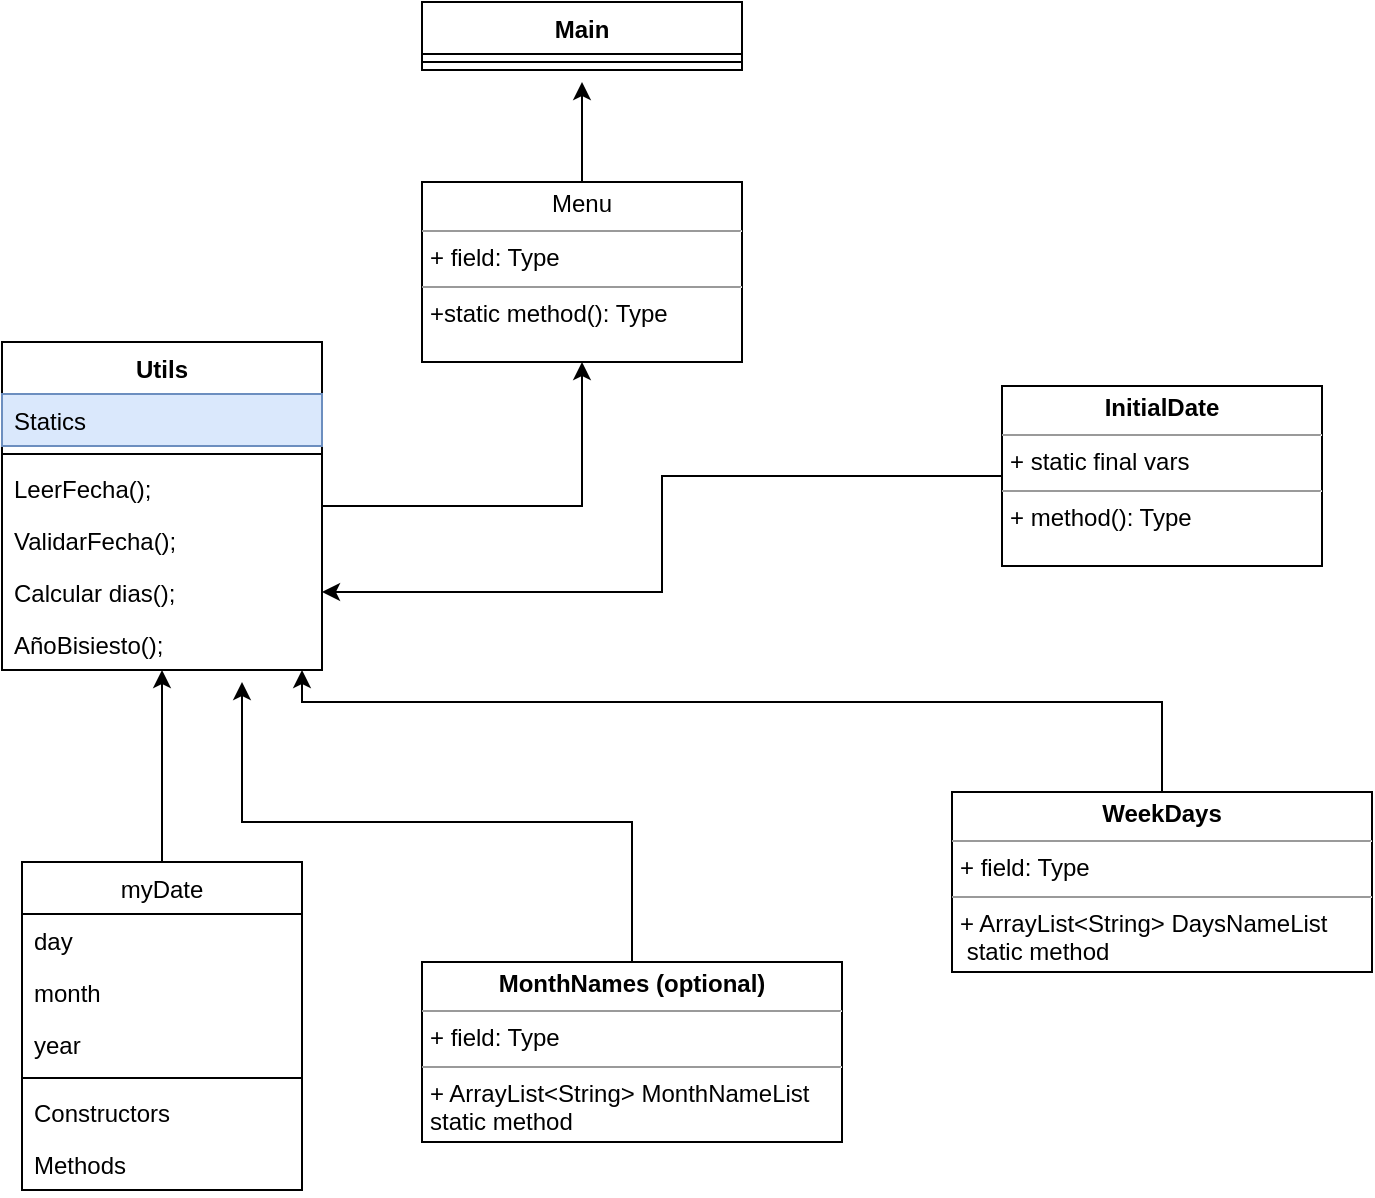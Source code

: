 <mxfile version="13.8.0" type="device"><diagram id="Yusbayh3Codx7QAvmrFC" name="Page-1"><mxGraphModel dx="1422" dy="791" grid="1" gridSize="10" guides="1" tooltips="1" connect="1" arrows="1" fold="1" page="1" pageScale="1" pageWidth="827" pageHeight="1169" math="0" shadow="0"><root><mxCell id="0"/><mxCell id="1" parent="0"/><mxCell id="8kk6rOd7ApocUGagkyp9-22" value="Main" style="swimlane;fontStyle=1;align=center;verticalAlign=top;childLayout=stackLayout;horizontal=1;startSize=26;horizontalStack=0;resizeParent=1;resizeParentMax=0;resizeLast=0;collapsible=1;marginBottom=0;" parent="1" vertex="1"><mxGeometry x="330" y="100" width="160" height="34" as="geometry"/></mxCell><mxCell id="8kk6rOd7ApocUGagkyp9-24" value="" style="line;strokeWidth=1;fillColor=none;align=left;verticalAlign=middle;spacingTop=-1;spacingLeft=3;spacingRight=3;rotatable=0;labelPosition=right;points=[];portConstraint=eastwest;" parent="8kk6rOd7ApocUGagkyp9-22" vertex="1"><mxGeometry y="26" width="160" height="8" as="geometry"/></mxCell><mxCell id="YvzYND5MpJQrdYVGZHQ5-10" style="edgeStyle=orthogonalEdgeStyle;rounded=0;orthogonalLoop=1;jettySize=auto;html=1;" edge="1" parent="1" source="YvzYND5MpJQrdYVGZHQ5-3"><mxGeometry relative="1" as="geometry"><mxPoint x="410" y="140" as="targetPoint"/></mxGeometry></mxCell><mxCell id="YvzYND5MpJQrdYVGZHQ5-3" value="&lt;p style=&quot;margin: 0px ; margin-top: 4px ; text-align: center&quot;&gt;Menu&lt;/p&gt;&lt;hr size=&quot;1&quot;&gt;&lt;p style=&quot;margin: 0px ; margin-left: 4px&quot;&gt;+ field: Type&lt;/p&gt;&lt;hr size=&quot;1&quot;&gt;&lt;p style=&quot;margin: 0px ; margin-left: 4px&quot;&gt;+static method(): Type&lt;/p&gt;" style="verticalAlign=top;align=left;overflow=fill;fontSize=12;fontFamily=Helvetica;html=1;" vertex="1" parent="1"><mxGeometry x="330" y="190" width="160" height="90" as="geometry"/></mxCell><mxCell id="YvzYND5MpJQrdYVGZHQ5-8" style="edgeStyle=orthogonalEdgeStyle;rounded=0;orthogonalLoop=1;jettySize=auto;html=1;entryX=1;entryY=0.5;entryDx=0;entryDy=0;" edge="1" parent="1" source="YvzYND5MpJQrdYVGZHQ5-4" target="8kk6rOd7ApocUGagkyp9-20"><mxGeometry relative="1" as="geometry"/></mxCell><mxCell id="YvzYND5MpJQrdYVGZHQ5-4" value="&lt;p style=&quot;margin: 0px ; margin-top: 4px ; text-align: center&quot;&gt;&lt;b&gt;InitialDate&lt;/b&gt;&lt;/p&gt;&lt;hr size=&quot;1&quot;&gt;&lt;p style=&quot;margin: 0px ; margin-left: 4px&quot;&gt;+ static final vars&lt;br&gt;&lt;/p&gt;&lt;hr size=&quot;1&quot;&gt;&lt;p style=&quot;margin: 0px ; margin-left: 4px&quot;&gt;+ method(): Type&lt;/p&gt;" style="verticalAlign=top;align=left;overflow=fill;fontSize=12;fontFamily=Helvetica;html=1;" vertex="1" parent="1"><mxGeometry x="620" y="292" width="160" height="90" as="geometry"/></mxCell><mxCell id="YvzYND5MpJQrdYVGZHQ5-7" style="edgeStyle=orthogonalEdgeStyle;rounded=0;orthogonalLoop=1;jettySize=auto;html=1;entryX=0.5;entryY=1;entryDx=0;entryDy=0;" edge="1" parent="1" source="8kk6rOd7ApocUGagkyp9-4" target="8kk6rOd7ApocUGagkyp9-14"><mxGeometry relative="1" as="geometry"/></mxCell><mxCell id="8kk6rOd7ApocUGagkyp9-4" value="myDate" style="swimlane;fontStyle=0;childLayout=stackLayout;horizontal=1;startSize=26;fillColor=none;horizontalStack=0;resizeParent=1;resizeParentMax=0;resizeLast=0;collapsible=1;marginBottom=0;" parent="1" vertex="1"><mxGeometry x="130" y="530" width="140" height="164" as="geometry"/></mxCell><mxCell id="8kk6rOd7ApocUGagkyp9-5" value="day" style="text;strokeColor=none;fillColor=none;align=left;verticalAlign=top;spacingLeft=4;spacingRight=4;overflow=hidden;rotatable=0;points=[[0,0.5],[1,0.5]];portConstraint=eastwest;" parent="8kk6rOd7ApocUGagkyp9-4" vertex="1"><mxGeometry y="26" width="140" height="26" as="geometry"/></mxCell><mxCell id="8kk6rOd7ApocUGagkyp9-6" value="month" style="text;strokeColor=none;fillColor=none;align=left;verticalAlign=top;spacingLeft=4;spacingRight=4;overflow=hidden;rotatable=0;points=[[0,0.5],[1,0.5]];portConstraint=eastwest;" parent="8kk6rOd7ApocUGagkyp9-4" vertex="1"><mxGeometry y="52" width="140" height="26" as="geometry"/></mxCell><mxCell id="8kk6rOd7ApocUGagkyp9-7" value="year" style="text;strokeColor=none;fillColor=none;align=left;verticalAlign=top;spacingLeft=4;spacingRight=4;overflow=hidden;rotatable=0;points=[[0,0.5],[1,0.5]];portConstraint=eastwest;" parent="8kk6rOd7ApocUGagkyp9-4" vertex="1"><mxGeometry y="78" width="140" height="26" as="geometry"/></mxCell><mxCell id="8kk6rOd7ApocUGagkyp9-9" value="" style="line;strokeWidth=1;fillColor=none;align=left;verticalAlign=middle;spacingTop=-1;spacingLeft=3;spacingRight=3;rotatable=0;labelPosition=right;points=[];portConstraint=eastwest;" parent="8kk6rOd7ApocUGagkyp9-4" vertex="1"><mxGeometry y="104" width="140" height="8" as="geometry"/></mxCell><mxCell id="8kk6rOd7ApocUGagkyp9-8" value="Constructors" style="text;strokeColor=none;fillColor=none;align=left;verticalAlign=top;spacingLeft=4;spacingRight=4;overflow=hidden;rotatable=0;points=[[0,0.5],[1,0.5]];portConstraint=eastwest;" parent="8kk6rOd7ApocUGagkyp9-4" vertex="1"><mxGeometry y="112" width="140" height="26" as="geometry"/></mxCell><mxCell id="8kk6rOd7ApocUGagkyp9-12" value="Methods" style="text;strokeColor=none;fillColor=none;align=left;verticalAlign=top;spacingLeft=4;spacingRight=4;overflow=hidden;rotatable=0;points=[[0,0.5],[1,0.5]];portConstraint=eastwest;" parent="8kk6rOd7ApocUGagkyp9-4" vertex="1"><mxGeometry y="138" width="140" height="26" as="geometry"/></mxCell><mxCell id="YvzYND5MpJQrdYVGZHQ5-6" style="edgeStyle=orthogonalEdgeStyle;rounded=0;orthogonalLoop=1;jettySize=auto;html=1;entryX=0.5;entryY=1;entryDx=0;entryDy=0;" edge="1" parent="1" source="8kk6rOd7ApocUGagkyp9-14" target="YvzYND5MpJQrdYVGZHQ5-3"><mxGeometry relative="1" as="geometry"/></mxCell><mxCell id="8kk6rOd7ApocUGagkyp9-14" value="Utils" style="swimlane;fontStyle=1;align=center;verticalAlign=top;childLayout=stackLayout;horizontal=1;startSize=26;horizontalStack=0;resizeParent=1;resizeParentMax=0;resizeLast=0;collapsible=1;marginBottom=0;" parent="1" vertex="1"><mxGeometry x="120" y="270" width="160" height="164" as="geometry"/></mxCell><mxCell id="8kk6rOd7ApocUGagkyp9-17" value="Statics" style="text;strokeColor=#6c8ebf;fillColor=#dae8fc;align=left;verticalAlign=top;spacingLeft=4;spacingRight=4;overflow=hidden;rotatable=0;points=[[0,0.5],[1,0.5]];portConstraint=eastwest;" parent="8kk6rOd7ApocUGagkyp9-14" vertex="1"><mxGeometry y="26" width="160" height="26" as="geometry"/></mxCell><mxCell id="8kk6rOd7ApocUGagkyp9-16" value="" style="line;strokeWidth=1;fillColor=none;align=left;verticalAlign=middle;spacingTop=-1;spacingLeft=3;spacingRight=3;rotatable=0;labelPosition=right;points=[];portConstraint=eastwest;" parent="8kk6rOd7ApocUGagkyp9-14" vertex="1"><mxGeometry y="52" width="160" height="8" as="geometry"/></mxCell><mxCell id="8kk6rOd7ApocUGagkyp9-18" value="LeerFecha();" style="text;strokeColor=none;fillColor=none;align=left;verticalAlign=top;spacingLeft=4;spacingRight=4;overflow=hidden;rotatable=0;points=[[0,0.5],[1,0.5]];portConstraint=eastwest;" parent="8kk6rOd7ApocUGagkyp9-14" vertex="1"><mxGeometry y="60" width="160" height="26" as="geometry"/></mxCell><mxCell id="8kk6rOd7ApocUGagkyp9-19" value="ValidarFecha();" style="text;strokeColor=none;fillColor=none;align=left;verticalAlign=top;spacingLeft=4;spacingRight=4;overflow=hidden;rotatable=0;points=[[0,0.5],[1,0.5]];portConstraint=eastwest;" parent="8kk6rOd7ApocUGagkyp9-14" vertex="1"><mxGeometry y="86" width="160" height="26" as="geometry"/></mxCell><mxCell id="8kk6rOd7ApocUGagkyp9-20" value="Calcular dias();" style="text;strokeColor=none;fillColor=none;align=left;verticalAlign=top;spacingLeft=4;spacingRight=4;overflow=hidden;rotatable=0;points=[[0,0.5],[1,0.5]];portConstraint=eastwest;" parent="8kk6rOd7ApocUGagkyp9-14" vertex="1"><mxGeometry y="112" width="160" height="26" as="geometry"/></mxCell><mxCell id="8kk6rOd7ApocUGagkyp9-21" value="AñoBisiesto();" style="text;strokeColor=none;fillColor=none;align=left;verticalAlign=top;spacingLeft=4;spacingRight=4;overflow=hidden;rotatable=0;points=[[0,0.5],[1,0.5]];portConstraint=eastwest;" parent="8kk6rOd7ApocUGagkyp9-14" vertex="1"><mxGeometry y="138" width="160" height="26" as="geometry"/></mxCell><mxCell id="YvzYND5MpJQrdYVGZHQ5-12" style="edgeStyle=orthogonalEdgeStyle;rounded=0;orthogonalLoop=1;jettySize=auto;html=1;" edge="1" parent="1" source="YvzYND5MpJQrdYVGZHQ5-11" target="8kk6rOd7ApocUGagkyp9-21"><mxGeometry relative="1" as="geometry"><Array as="points"><mxPoint x="700" y="450"/><mxPoint x="270" y="450"/></Array></mxGeometry></mxCell><mxCell id="YvzYND5MpJQrdYVGZHQ5-11" value="&lt;p style=&quot;margin: 0px ; margin-top: 4px ; text-align: center&quot;&gt;&lt;b&gt;WeekDays&lt;/b&gt;&lt;/p&gt;&lt;hr size=&quot;1&quot;&gt;&lt;p style=&quot;margin: 0px ; margin-left: 4px&quot;&gt;+ field: Type&lt;/p&gt;&lt;hr size=&quot;1&quot;&gt;&lt;p style=&quot;margin: 0px ; margin-left: 4px&quot;&gt;+ ArrayList&amp;lt;String&amp;gt; DaysNameList &lt;br&gt;&lt;/p&gt;&lt;p style=&quot;margin: 0px ; margin-left: 4px&quot;&gt;&amp;nbsp;static method&lt;br&gt;&lt;/p&gt;" style="verticalAlign=top;align=left;overflow=fill;fontSize=12;fontFamily=Helvetica;html=1;" vertex="1" parent="1"><mxGeometry x="595" y="495" width="210" height="90" as="geometry"/></mxCell><mxCell id="YvzYND5MpJQrdYVGZHQ5-14" style="edgeStyle=orthogonalEdgeStyle;rounded=0;orthogonalLoop=1;jettySize=auto;html=1;" edge="1" parent="1" source="YvzYND5MpJQrdYVGZHQ5-13"><mxGeometry relative="1" as="geometry"><mxPoint x="240" y="440" as="targetPoint"/><Array as="points"><mxPoint x="435" y="510"/><mxPoint x="240" y="510"/></Array></mxGeometry></mxCell><mxCell id="YvzYND5MpJQrdYVGZHQ5-13" value="&lt;p style=&quot;margin: 0px ; margin-top: 4px ; text-align: center&quot;&gt;&lt;b&gt;MonthNames (optional)&lt;br&gt;&lt;/b&gt;&lt;/p&gt;&lt;hr size=&quot;1&quot;&gt;&lt;p style=&quot;margin: 0px ; margin-left: 4px&quot;&gt;+ field: Type&lt;/p&gt;&lt;hr size=&quot;1&quot;&gt;&lt;p style=&quot;margin: 0px ; margin-left: 4px&quot;&gt;+ ArrayList&amp;lt;String&amp;gt; MonthNameList &lt;br&gt;&lt;/p&gt;&lt;p style=&quot;margin: 0px ; margin-left: 4px&quot;&gt;static method&lt;br&gt;&lt;/p&gt;" style="verticalAlign=top;align=left;overflow=fill;fontSize=12;fontFamily=Helvetica;html=1;" vertex="1" parent="1"><mxGeometry x="330" y="580" width="210" height="90" as="geometry"/></mxCell></root></mxGraphModel></diagram></mxfile>
